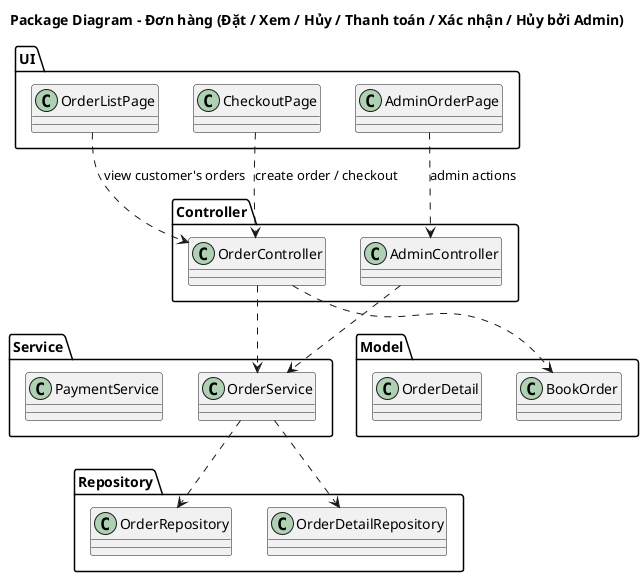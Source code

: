 @startuml
' File: 03_order_management.puml
' Title: Package Diagram - Đơn hàng (Khách hàng & Admin)
title Package Diagram - Đơn hàng (Đặt / Xem / Hủy / Thanh toán / Xác nhận / Hủy bởi Admin)

package "UI" {
  class OrderListPage
  class CheckoutPage
  class AdminOrderPage
}

package "Controller" {
  class OrderController
  class AdminController
}

package "Service" {
  class OrderService
  class PaymentService
}

package "Repository" {
  class OrderRepository
  class OrderDetailRepository
}

package "Model" {
  class BookOrder
  class OrderDetail
}

OrderListPage ..> OrderController : view customer's orders
CheckoutPage ..> OrderController : create order / checkout
AdminOrderPage ..> AdminController : admin actions
OrderController ..> OrderService
AdminController ..> OrderService
OrderService ..> OrderRepository
OrderService ..> OrderDetailRepository
OrderController ..> BookOrder
@enduml
